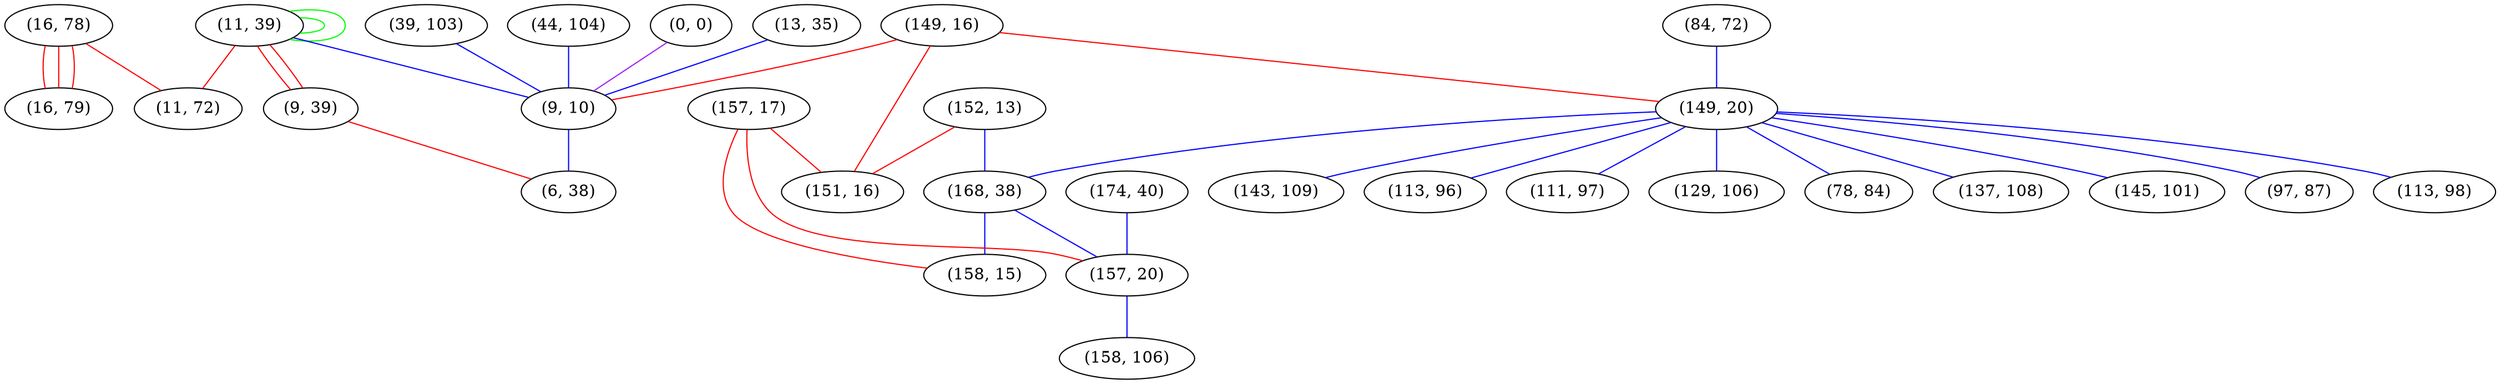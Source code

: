 graph "" {
"(11, 39)";
"(84, 72)";
"(39, 103)";
"(152, 13)";
"(149, 16)";
"(16, 78)";
"(149, 20)";
"(143, 109)";
"(11, 72)";
"(113, 96)";
"(168, 38)";
"(174, 40)";
"(44, 104)";
"(157, 17)";
"(0, 0)";
"(151, 16)";
"(13, 35)";
"(111, 97)";
"(9, 10)";
"(129, 106)";
"(78, 84)";
"(137, 108)";
"(9, 39)";
"(145, 101)";
"(158, 15)";
"(6, 38)";
"(157, 20)";
"(97, 87)";
"(113, 98)";
"(158, 106)";
"(16, 79)";
"(11, 39)" -- "(11, 72)"  [color=red, key=0, weight=1];
"(11, 39)" -- "(11, 39)"  [color=green, key=0, weight=2];
"(11, 39)" -- "(11, 39)"  [color=green, key=1, weight=2];
"(11, 39)" -- "(9, 10)"  [color=blue, key=0, weight=3];
"(11, 39)" -- "(9, 39)"  [color=red, key=0, weight=1];
"(11, 39)" -- "(9, 39)"  [color=red, key=1, weight=1];
"(84, 72)" -- "(149, 20)"  [color=blue, key=0, weight=3];
"(39, 103)" -- "(9, 10)"  [color=blue, key=0, weight=3];
"(152, 13)" -- "(168, 38)"  [color=blue, key=0, weight=3];
"(152, 13)" -- "(151, 16)"  [color=red, key=0, weight=1];
"(149, 16)" -- "(9, 10)"  [color=red, key=0, weight=1];
"(149, 16)" -- "(149, 20)"  [color=red, key=0, weight=1];
"(149, 16)" -- "(151, 16)"  [color=red, key=0, weight=1];
"(16, 78)" -- "(11, 72)"  [color=red, key=0, weight=1];
"(16, 78)" -- "(16, 79)"  [color=red, key=0, weight=1];
"(16, 78)" -- "(16, 79)"  [color=red, key=1, weight=1];
"(16, 78)" -- "(16, 79)"  [color=red, key=2, weight=1];
"(149, 20)" -- "(145, 101)"  [color=blue, key=0, weight=3];
"(149, 20)" -- "(143, 109)"  [color=blue, key=0, weight=3];
"(149, 20)" -- "(168, 38)"  [color=blue, key=0, weight=3];
"(149, 20)" -- "(97, 87)"  [color=blue, key=0, weight=3];
"(149, 20)" -- "(113, 96)"  [color=blue, key=0, weight=3];
"(149, 20)" -- "(111, 97)"  [color=blue, key=0, weight=3];
"(149, 20)" -- "(113, 98)"  [color=blue, key=0, weight=3];
"(149, 20)" -- "(129, 106)"  [color=blue, key=0, weight=3];
"(149, 20)" -- "(78, 84)"  [color=blue, key=0, weight=3];
"(149, 20)" -- "(137, 108)"  [color=blue, key=0, weight=3];
"(168, 38)" -- "(158, 15)"  [color=blue, key=0, weight=3];
"(168, 38)" -- "(157, 20)"  [color=blue, key=0, weight=3];
"(174, 40)" -- "(157, 20)"  [color=blue, key=0, weight=3];
"(44, 104)" -- "(9, 10)"  [color=blue, key=0, weight=3];
"(157, 17)" -- "(158, 15)"  [color=red, key=0, weight=1];
"(157, 17)" -- "(157, 20)"  [color=red, key=0, weight=1];
"(157, 17)" -- "(151, 16)"  [color=red, key=0, weight=1];
"(0, 0)" -- "(9, 10)"  [color=purple, key=0, weight=4];
"(13, 35)" -- "(9, 10)"  [color=blue, key=0, weight=3];
"(9, 10)" -- "(6, 38)"  [color=blue, key=0, weight=3];
"(9, 39)" -- "(6, 38)"  [color=red, key=0, weight=1];
"(157, 20)" -- "(158, 106)"  [color=blue, key=0, weight=3];
}
